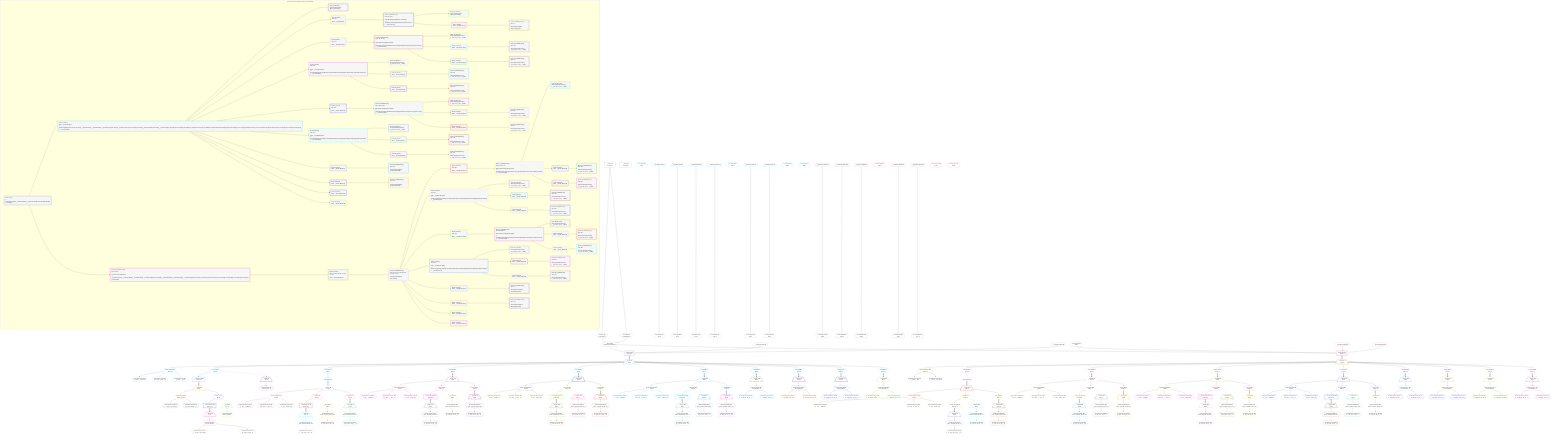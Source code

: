 %%{init: {'themeVariables': { 'fontSize': '12px'}}}%%
graph TD
    classDef path fill:#eee,stroke:#000,color:#000
    classDef plan fill:#fff,stroke-width:1px,color:#000
    classDef itemplan fill:#fff,stroke-width:2px,color:#000
    classDef unbatchedplan fill:#dff,stroke-width:1px,color:#000
    classDef sideeffectplan fill:#fcc,stroke-width:2px,color:#000
    classDef bucket fill:#f6f6f6,color:#000,stroke-width:2px,text-align:left


    %% define steps
    __Value3["__Value[3∈0]<br />ᐸcontextᐳ"]:::plan
    __Value5["__Value[5∈0]<br />ᐸrootValueᐳ"]:::plan
    Access27{{"Access[27∈0]<br />ᐸ3.pgSettingsᐳ"}}:::plan
    Access28{{"Access[28∈0]<br />ᐸ3.withPgClientᐳ"}}:::plan
    Object29{{"Object[29∈0]<br />ᐸ{pgSettings,withPgClient}ᐳ"}}:::plan
    __InputStaticLeaf216{{"__InputStaticLeaf[216∈0]"}}:::plan
    __InputStaticLeaf278{{"__InputStaticLeaf[278∈0]"}}:::plan
    PgSelect26[["PgSelect[26∈0]<br />ᐸpersonᐳ"]]:::plan
    __Item30[/"__Item[30∈1]<br />ᐸ26ᐳ"\]:::itemplan
    PgSelectSingle31{{"PgSelectSingle[31∈1]<br />ᐸpersonᐳ"}}:::plan
    PgClassExpression32{{"PgClassExpression[32∈1]<br />ᐸ__person__...full_name”ᐳ"}}:::plan
    PgClassExpression34{{"PgClassExpression[34∈1]<br />ᐸ”c”.”perso..._person__)ᐳ"}}:::plan
    Connection47{{"Connection[47∈1]<br />ᐸ43ᐳ"}}:::plan
    Access779{{"Access[779∈1]<br />ᐸ30.2ᐳ"}}:::plan
    __ListTransform49[["__ListTransform[49∈1]<br />ᐸeach:48ᐳ"]]:::plan
    __Item50[/"__Item[50∈2]<br />ᐸ779ᐳ"\]:::itemplan
    PgSelectSingle51{{"PgSelectSingle[51∈2]<br />ᐸperson_friendsᐳ"}}:::plan
    __Item52[/"__Item[52∈3]<br />ᐸ49ᐳ"\]:::itemplan
    PgSelectSingle53{{"PgSelectSingle[53∈3]<br />ᐸperson_friendsᐳ"}}:::plan
    PgClassExpression54{{"PgClassExpression[54∈4]<br />ᐸ__person_f...full_name”ᐳ"}}:::plan
    PgClassExpression56{{"PgClassExpression[56∈4]<br />ᐸ”c”.”perso...friends__)ᐳ"}}:::plan
    __InputStaticLeaf57{{"__InputStaticLeaf[57∈1]"}}:::plan
    Connection69{{"Connection[69∈1]<br />ᐸ65ᐳ"}}:::plan
    Access777{{"Access[777∈4]<br />ᐸ52.3ᐳ"}}:::plan
    __ListTransform71[["__ListTransform[71∈4]<br />ᐸeach:70ᐳ"]]:::plan
    __Item72[/"__Item[72∈5]<br />ᐸ777ᐳ"\]:::itemplan
    PgSelectSingle73{{"PgSelectSingle[73∈5]<br />ᐸperson_friendsᐳ"}}:::plan
    __Item74[/"__Item[74∈6]<br />ᐸ71ᐳ"\]:::itemplan
    PgSelectSingle75{{"PgSelectSingle[75∈6]<br />ᐸperson_friendsᐳ"}}:::plan
    PgClassExpression76{{"PgClassExpression[76∈7]<br />ᐸ__person_f...full_name”ᐳ"}}:::plan
    PgClassExpression78{{"PgClassExpression[78∈7]<br />ᐸ”c”.”perso...friends__)ᐳ"}}:::plan
    PgClassExpression79{{"PgClassExpression[79∈1]<br />ᐸ__person__.”id”ᐳ"}}:::plan
    __InputStaticLeaf81{{"__InputStaticLeaf[81∈1]"}}:::plan
    Connection105{{"Connection[105∈1]<br />ᐸ101ᐳ"}}:::plan
    Access785{{"Access[785∈1]<br />ᐸ30.4ᐳ"}}:::plan
    Reverse786{{"Reverse[786∈1]"}}:::plan
    __Item107[/"__Item[107∈8]<br />ᐸ786ᐳ"\]:::itemplan
    PgSelectSingle108{{"PgSelectSingle[108∈8]<br />ᐸpostᐳ"}}:::plan
    PgClassExpression109{{"PgClassExpression[109∈9]<br />ᐸ__post__.”headline”ᐳ"}}:::plan
    PgClassExpression113{{"PgClassExpression[113∈9]<br />ᐸ”a”.”post_...(__post__)ᐳ"}}:::plan
    PgClassExpression114{{"PgClassExpression[114∈9]<br />ᐸ__post__.”author_id”ᐳ"}}:::plan
    __InputStaticLeaf115{{"__InputStaticLeaf[115∈1]"}}:::plan
    Connection125{{"Connection[125∈1]<br />ᐸ121ᐳ"}}:::plan
    Access781{{"Access[781∈9]<br />ᐸ107.3ᐳ"}}:::plan
    __ListTransform127[["__ListTransform[127∈9]<br />ᐸeach:126ᐳ"]]:::plan
    __Item128[/"__Item[128∈10]<br />ᐸ781ᐳ"\]:::itemplan
    PgSelectSingle129{{"PgSelectSingle[129∈10]<br />ᐸpost_computed_interval_setᐳ"}}:::plan
    PgClassExpression130{{"PgClassExpression[130∈10]<br />ᐸ__post_com...al_set__.vᐳ"}}:::plan
    __Item131[/"__Item[131∈11]<br />ᐸ127ᐳ"\]:::itemplan
    PgSelectSingle132{{"PgSelectSingle[132∈11]<br />ᐸpost_computed_interval_setᐳ"}}:::plan
    PgClassExpression133{{"PgClassExpression[133∈11]<br />ᐸ__post_com...al_set__.vᐳ"}}:::plan
    Access783{{"Access[783∈9]<br />ᐸ107.4ᐳ"}}:::plan
    __Item142[/"__Item[142∈13]<br />ᐸ783ᐳ"\]:::itemplan
    PgSelectSingle143{{"PgSelectSingle[143∈13]<br />ᐸpost_computed_interval_setᐳ"}}:::plan
    PgClassExpression144{{"PgClassExpression[144∈13]<br />ᐸ__post_com...al_set__.vᐳ"}}:::plan
    Access792{{"Access[792∈1]<br />ᐸ30.5ᐳ"}}:::plan
    __Item167[/"__Item[167∈15]<br />ᐸ792ᐳ"\]:::itemplan
    PgSelectSingle168{{"PgSelectSingle[168∈15]<br />ᐸpostᐳ"}}:::plan
    PgClassExpression169{{"PgClassExpression[169∈15]<br />ᐸ__post__.”headline”ᐳ"}}:::plan
    PgClassExpression173{{"PgClassExpression[173∈15]<br />ᐸ”a”.”post_...(__post__)ᐳ"}}:::plan
    PgClassExpression174{{"PgClassExpression[174∈15]<br />ᐸ__post__.”author_id”ᐳ"}}:::plan
    __InputStaticLeaf175{{"__InputStaticLeaf[175∈1]"}}:::plan
    Connection185{{"Connection[185∈1]<br />ᐸ181ᐳ"}}:::plan
    Access788{{"Access[788∈15]<br />ᐸ167.3ᐳ"}}:::plan
    __ListTransform187[["__ListTransform[187∈15]<br />ᐸeach:186ᐳ"]]:::plan
    __Item188[/"__Item[188∈16]<br />ᐸ788ᐳ"\]:::itemplan
    PgSelectSingle189{{"PgSelectSingle[189∈16]<br />ᐸpost_computed_interval_setᐳ"}}:::plan
    PgClassExpression190{{"PgClassExpression[190∈16]<br />ᐸ__post_com...al_set__.vᐳ"}}:::plan
    __Item191[/"__Item[191∈17]<br />ᐸ187ᐳ"\]:::itemplan
    PgSelectSingle192{{"PgSelectSingle[192∈17]<br />ᐸpost_computed_interval_setᐳ"}}:::plan
    PgClassExpression193{{"PgClassExpression[193∈17]<br />ᐸ__post_com...al_set__.vᐳ"}}:::plan
    Access790{{"Access[790∈15]<br />ᐸ167.4ᐳ"}}:::plan
    __Item202[/"__Item[202∈19]<br />ᐸ790ᐳ"\]:::itemplan
    PgSelectSingle203{{"PgSelectSingle[203∈19]<br />ᐸpost_computed_interval_setᐳ"}}:::plan
    PgClassExpression204{{"PgClassExpression[204∈19]<br />ᐸ__post_com...al_set__.vᐳ"}}:::plan
    Connection231{{"Connection[231∈1]<br />ᐸ227ᐳ"}}:::plan
    Access798{{"Access[798∈1]<br />ᐸ30.6ᐳ"}}:::plan
    __Item233[/"__Item[233∈21]<br />ᐸ798ᐳ"\]:::itemplan
    PgSelectSingle234{{"PgSelectSingle[234∈21]<br />ᐸpostᐳ"}}:::plan
    PgClassExpression235{{"PgClassExpression[235∈22]<br />ᐸ__post__.”headline”ᐳ"}}:::plan
    PgClassExpression239{{"PgClassExpression[239∈22]<br />ᐸ”a”.”post_...(__post__)ᐳ"}}:::plan
    PgClassExpression240{{"PgClassExpression[240∈22]<br />ᐸ__post__.”author_id”ᐳ"}}:::plan
    __InputStaticLeaf241{{"__InputStaticLeaf[241∈1]"}}:::plan
    Connection251{{"Connection[251∈1]<br />ᐸ247ᐳ"}}:::plan
    Access794{{"Access[794∈22]<br />ᐸ233.3ᐳ"}}:::plan
    __ListTransform253[["__ListTransform[253∈22]<br />ᐸeach:252ᐳ"]]:::plan
    __Item254[/"__Item[254∈23]<br />ᐸ794ᐳ"\]:::itemplan
    PgSelectSingle255{{"PgSelectSingle[255∈23]<br />ᐸpost_computed_interval_setᐳ"}}:::plan
    PgClassExpression256{{"PgClassExpression[256∈23]<br />ᐸ__post_com...al_set__.vᐳ"}}:::plan
    __Item257[/"__Item[257∈24]<br />ᐸ253ᐳ"\]:::itemplan
    PgSelectSingle258{{"PgSelectSingle[258∈24]<br />ᐸpost_computed_interval_setᐳ"}}:::plan
    PgClassExpression259{{"PgClassExpression[259∈24]<br />ᐸ__post_com...al_set__.vᐳ"}}:::plan
    Access796{{"Access[796∈22]<br />ᐸ233.4ᐳ"}}:::plan
    __Item268[/"__Item[268∈26]<br />ᐸ796ᐳ"\]:::itemplan
    PgSelectSingle269{{"PgSelectSingle[269∈26]<br />ᐸpost_computed_interval_setᐳ"}}:::plan
    PgClassExpression270{{"PgClassExpression[270∈26]<br />ᐸ__post_com...al_set__.vᐳ"}}:::plan
    Access804{{"Access[804∈1]<br />ᐸ30.7ᐳ"}}:::plan
    __Item293[/"__Item[293∈28]<br />ᐸ804ᐳ"\]:::itemplan
    PgSelectSingle294{{"PgSelectSingle[294∈28]<br />ᐸpostᐳ"}}:::plan
    PgClassExpression295{{"PgClassExpression[295∈28]<br />ᐸ__post__.”headline”ᐳ"}}:::plan
    PgClassExpression299{{"PgClassExpression[299∈28]<br />ᐸ”a”.”post_...(__post__)ᐳ"}}:::plan
    PgClassExpression300{{"PgClassExpression[300∈28]<br />ᐸ__post__.”author_id”ᐳ"}}:::plan
    __InputStaticLeaf301{{"__InputStaticLeaf[301∈1]"}}:::plan
    Connection311{{"Connection[311∈1]<br />ᐸ307ᐳ"}}:::plan
    Access800{{"Access[800∈28]<br />ᐸ293.3ᐳ"}}:::plan
    __ListTransform313[["__ListTransform[313∈28]<br />ᐸeach:312ᐳ"]]:::plan
    __Item314[/"__Item[314∈29]<br />ᐸ800ᐳ"\]:::itemplan
    PgSelectSingle315{{"PgSelectSingle[315∈29]<br />ᐸpost_computed_interval_setᐳ"}}:::plan
    PgClassExpression316{{"PgClassExpression[316∈29]<br />ᐸ__post_com...al_set__.vᐳ"}}:::plan
    __Item317[/"__Item[317∈30]<br />ᐸ313ᐳ"\]:::itemplan
    PgSelectSingle318{{"PgSelectSingle[318∈30]<br />ᐸpost_computed_interval_setᐳ"}}:::plan
    PgClassExpression319{{"PgClassExpression[319∈30]<br />ᐸ__post_com...al_set__.vᐳ"}}:::plan
    Access802{{"Access[802∈28]<br />ᐸ293.4ᐳ"}}:::plan
    __Item328[/"__Item[328∈32]<br />ᐸ802ᐳ"\]:::itemplan
    PgSelectSingle329{{"PgSelectSingle[329∈32]<br />ᐸpost_computed_interval_setᐳ"}}:::plan
    PgClassExpression330{{"PgClassExpression[330∈32]<br />ᐸ__post_com...al_set__.vᐳ"}}:::plan
    Connection349{{"Connection[349∈1]<br />ᐸ345ᐳ"}}:::plan
    Access806{{"Access[806∈1]<br />ᐸ30.8ᐳ"}}:::plan
    __Item351[/"__Item[351∈34]<br />ᐸ806ᐳ"\]:::itemplan
    PgSelectSingle352{{"PgSelectSingle[352∈34]<br />ᐸcompoundKeyᐳ"}}:::plan
    PgClassExpression353{{"PgClassExpression[353∈35]<br />ᐸ__compound...rson_id_1”ᐳ"}}:::plan
    PgClassExpression354{{"PgClassExpression[354∈35]<br />ᐸ__compound...rson_id_2”ᐳ"}}:::plan
    Connection372{{"Connection[372∈1]<br />ᐸ368ᐳ"}}:::plan
    Access808{{"Access[808∈1]<br />ᐸ30.9ᐳ"}}:::plan
    __Item374[/"__Item[374∈36]<br />ᐸ808ᐳ"\]:::itemplan
    PgSelectSingle375{{"PgSelectSingle[375∈36]<br />ᐸcompoundKeyᐳ"}}:::plan
    PgClassExpression376{{"PgClassExpression[376∈37]<br />ᐸ__compound...rson_id_1”ᐳ"}}:::plan
    PgClassExpression377{{"PgClassExpression[377∈37]<br />ᐸ__compound...rson_id_2”ᐳ"}}:::plan
    Access811{{"Access[811∈1]<br />ᐸ30.10ᐳ"}}:::plan
    __Item391[/"__Item[391∈38]<br />ᐸ811ᐳ"\]:::itemplan
    PgSelectSingle392{{"PgSelectSingle[392∈38]<br />ᐸcompoundKeyᐳ"}}:::plan
    PgClassExpression393{{"PgClassExpression[393∈38]<br />ᐸ__compound...rson_id_1”ᐳ"}}:::plan
    PgClassExpression394{{"PgClassExpression[394∈38]<br />ᐸ__compound...rson_id_2”ᐳ"}}:::plan
    Access812{{"Access[812∈1]<br />ᐸ30.11ᐳ"}}:::plan
    __Item408[/"__Item[408∈39]<br />ᐸ812ᐳ"\]:::itemplan
    PgSelectSingle409{{"PgSelectSingle[409∈39]<br />ᐸcompoundKeyᐳ"}}:::plan
    PgClassExpression410{{"PgClassExpression[410∈39]<br />ᐸ__compound...rson_id_1”ᐳ"}}:::plan
    PgClassExpression411{{"PgClassExpression[411∈39]<br />ᐸ__compound...rson_id_2”ᐳ"}}:::plan
    Connection439{{"Connection[439∈0]<br />ᐸ435ᐳ"}}:::plan
    __InputStaticLeaf643{{"__InputStaticLeaf[643∈40]"}}:::plan
    __InputStaticLeaf581{{"__InputStaticLeaf[581∈40]"}}:::plan
    PgSelect440[["PgSelect[440∈40]<br />ᐸpersonᐳ"]]:::plan
    __Item441[/"__Item[441∈41]<br />ᐸ440ᐳ"\]:::itemplan
    PgSelectSingle442{{"PgSelectSingle[442∈41]<br />ᐸpersonᐳ"}}:::plan
    PgClassExpression443{{"PgClassExpression[443∈42]<br />ᐸ__person__.”id”ᐳ"}}:::plan
    PgClassExpression444{{"PgClassExpression[444∈42]<br />ᐸ__person__...full_name”ᐳ"}}:::plan
    __InputStaticLeaf446{{"__InputStaticLeaf[446∈40]"}}:::plan
    Connection470{{"Connection[470∈40]<br />ᐸ466ᐳ"}}:::plan
    Access809{{"Access[809∈42]<br />ᐸ441.7ᐳ"}}:::plan
    Reverse810{{"Reverse[810∈42]"}}:::plan
    __Item472[/"__Item[472∈43]<br />ᐸ810ᐳ"\]:::itemplan
    PgSelectSingle473{{"PgSelectSingle[473∈43]<br />ᐸpostᐳ"}}:::plan
    PgClassExpression474{{"PgClassExpression[474∈44]<br />ᐸ__post__.”headline”ᐳ"}}:::plan
    PgClassExpression478{{"PgClassExpression[478∈44]<br />ᐸ”a”.”post_...(__post__)ᐳ"}}:::plan
    PgClassExpression479{{"PgClassExpression[479∈44]<br />ᐸ__post__.”author_id”ᐳ"}}:::plan
    __InputStaticLeaf480{{"__InputStaticLeaf[480∈40]"}}:::plan
    Connection490{{"Connection[490∈40]<br />ᐸ486ᐳ"}}:::plan
    Access807{{"Access[807∈44]<br />ᐸ472.1ᐳ"}}:::plan
    __ListTransform492[["__ListTransform[492∈44]<br />ᐸeach:491ᐳ"]]:::plan
    __Item493[/"__Item[493∈45]<br />ᐸ807ᐳ"\]:::itemplan
    PgSelectSingle494{{"PgSelectSingle[494∈45]<br />ᐸpost_computed_interval_setᐳ"}}:::plan
    PgClassExpression495{{"PgClassExpression[495∈45]<br />ᐸ__post_com...al_set__.vᐳ"}}:::plan
    __Item496[/"__Item[496∈46]<br />ᐸ492ᐳ"\]:::itemplan
    PgSelectSingle497{{"PgSelectSingle[497∈46]<br />ᐸpost_computed_interval_setᐳ"}}:::plan
    PgClassExpression498{{"PgClassExpression[498∈46]<br />ᐸ__post_com...al_set__.vᐳ"}}:::plan
    Access805{{"Access[805∈44]<br />ᐸ472.0ᐳ"}}:::plan
    __Item507[/"__Item[507∈48]<br />ᐸ805ᐳ"\]:::itemplan
    PgSelectSingle508{{"PgSelectSingle[508∈48]<br />ᐸpost_computed_interval_setᐳ"}}:::plan
    PgClassExpression509{{"PgClassExpression[509∈48]<br />ᐸ__post_com...al_set__.vᐳ"}}:::plan
    Access803{{"Access[803∈42]<br />ᐸ441.6ᐳ"}}:::plan
    __Item532[/"__Item[532∈50]<br />ᐸ803ᐳ"\]:::itemplan
    PgSelectSingle533{{"PgSelectSingle[533∈50]<br />ᐸpostᐳ"}}:::plan
    PgClassExpression534{{"PgClassExpression[534∈50]<br />ᐸ__post__.”headline”ᐳ"}}:::plan
    PgClassExpression538{{"PgClassExpression[538∈50]<br />ᐸ”a”.”post_...(__post__)ᐳ"}}:::plan
    PgClassExpression539{{"PgClassExpression[539∈50]<br />ᐸ__post__.”author_id”ᐳ"}}:::plan
    __InputStaticLeaf540{{"__InputStaticLeaf[540∈40]"}}:::plan
    Connection550{{"Connection[550∈40]<br />ᐸ546ᐳ"}}:::plan
    Access801{{"Access[801∈50]<br />ᐸ532.1ᐳ"}}:::plan
    __ListTransform552[["__ListTransform[552∈50]<br />ᐸeach:551ᐳ"]]:::plan
    __Item553[/"__Item[553∈51]<br />ᐸ801ᐳ"\]:::itemplan
    PgSelectSingle554{{"PgSelectSingle[554∈51]<br />ᐸpost_computed_interval_setᐳ"}}:::plan
    PgClassExpression555{{"PgClassExpression[555∈51]<br />ᐸ__post_com...al_set__.vᐳ"}}:::plan
    __Item556[/"__Item[556∈52]<br />ᐸ552ᐳ"\]:::itemplan
    PgSelectSingle557{{"PgSelectSingle[557∈52]<br />ᐸpost_computed_interval_setᐳ"}}:::plan
    PgClassExpression558{{"PgClassExpression[558∈52]<br />ᐸ__post_com...al_set__.vᐳ"}}:::plan
    Access799{{"Access[799∈50]<br />ᐸ532.0ᐳ"}}:::plan
    __Item567[/"__Item[567∈54]<br />ᐸ799ᐳ"\]:::itemplan
    PgSelectSingle568{{"PgSelectSingle[568∈54]<br />ᐸpost_computed_interval_setᐳ"}}:::plan
    PgClassExpression569{{"PgClassExpression[569∈54]<br />ᐸ__post_com...al_set__.vᐳ"}}:::plan
    Connection596{{"Connection[596∈40]<br />ᐸ592ᐳ"}}:::plan
    Access797{{"Access[797∈42]<br />ᐸ441.5ᐳ"}}:::plan
    __Item598[/"__Item[598∈56]<br />ᐸ797ᐳ"\]:::itemplan
    PgSelectSingle599{{"PgSelectSingle[599∈56]<br />ᐸpostᐳ"}}:::plan
    PgClassExpression600{{"PgClassExpression[600∈57]<br />ᐸ__post__.”headline”ᐳ"}}:::plan
    PgClassExpression604{{"PgClassExpression[604∈57]<br />ᐸ”a”.”post_...(__post__)ᐳ"}}:::plan
    PgClassExpression605{{"PgClassExpression[605∈57]<br />ᐸ__post__.”author_id”ᐳ"}}:::plan
    __InputStaticLeaf606{{"__InputStaticLeaf[606∈40]"}}:::plan
    Connection616{{"Connection[616∈40]<br />ᐸ612ᐳ"}}:::plan
    Access795{{"Access[795∈57]<br />ᐸ598.1ᐳ"}}:::plan
    __ListTransform618[["__ListTransform[618∈57]<br />ᐸeach:617ᐳ"]]:::plan
    __Item619[/"__Item[619∈58]<br />ᐸ795ᐳ"\]:::itemplan
    PgSelectSingle620{{"PgSelectSingle[620∈58]<br />ᐸpost_computed_interval_setᐳ"}}:::plan
    PgClassExpression621{{"PgClassExpression[621∈58]<br />ᐸ__post_com...al_set__.vᐳ"}}:::plan
    __Item622[/"__Item[622∈59]<br />ᐸ618ᐳ"\]:::itemplan
    PgSelectSingle623{{"PgSelectSingle[623∈59]<br />ᐸpost_computed_interval_setᐳ"}}:::plan
    PgClassExpression624{{"PgClassExpression[624∈59]<br />ᐸ__post_com...al_set__.vᐳ"}}:::plan
    Access793{{"Access[793∈57]<br />ᐸ598.0ᐳ"}}:::plan
    __Item633[/"__Item[633∈61]<br />ᐸ793ᐳ"\]:::itemplan
    PgSelectSingle634{{"PgSelectSingle[634∈61]<br />ᐸpost_computed_interval_setᐳ"}}:::plan
    PgClassExpression635{{"PgClassExpression[635∈61]<br />ᐸ__post_com...al_set__.vᐳ"}}:::plan
    Access791{{"Access[791∈42]<br />ᐸ441.4ᐳ"}}:::plan
    __Item658[/"__Item[658∈63]<br />ᐸ791ᐳ"\]:::itemplan
    PgSelectSingle659{{"PgSelectSingle[659∈63]<br />ᐸpostᐳ"}}:::plan
    PgClassExpression660{{"PgClassExpression[660∈63]<br />ᐸ__post__.”headline”ᐳ"}}:::plan
    PgClassExpression664{{"PgClassExpression[664∈63]<br />ᐸ”a”.”post_...(__post__)ᐳ"}}:::plan
    PgClassExpression665{{"PgClassExpression[665∈63]<br />ᐸ__post__.”author_id”ᐳ"}}:::plan
    __InputStaticLeaf666{{"__InputStaticLeaf[666∈40]"}}:::plan
    Connection676{{"Connection[676∈40]<br />ᐸ672ᐳ"}}:::plan
    Access789{{"Access[789∈63]<br />ᐸ658.1ᐳ"}}:::plan
    __ListTransform678[["__ListTransform[678∈63]<br />ᐸeach:677ᐳ"]]:::plan
    __Item679[/"__Item[679∈64]<br />ᐸ789ᐳ"\]:::itemplan
    PgSelectSingle680{{"PgSelectSingle[680∈64]<br />ᐸpost_computed_interval_setᐳ"}}:::plan
    PgClassExpression681{{"PgClassExpression[681∈64]<br />ᐸ__post_com...al_set__.vᐳ"}}:::plan
    __Item682[/"__Item[682∈65]<br />ᐸ678ᐳ"\]:::itemplan
    PgSelectSingle683{{"PgSelectSingle[683∈65]<br />ᐸpost_computed_interval_setᐳ"}}:::plan
    PgClassExpression684{{"PgClassExpression[684∈65]<br />ᐸ__post_com...al_set__.vᐳ"}}:::plan
    Access787{{"Access[787∈63]<br />ᐸ658.0ᐳ"}}:::plan
    __Item693[/"__Item[693∈67]<br />ᐸ787ᐳ"\]:::itemplan
    PgSelectSingle694{{"PgSelectSingle[694∈67]<br />ᐸpost_computed_interval_setᐳ"}}:::plan
    PgClassExpression695{{"PgClassExpression[695∈67]<br />ᐸ__post_com...al_set__.vᐳ"}}:::plan
    Connection714{{"Connection[714∈40]<br />ᐸ710ᐳ"}}:::plan
    Access784{{"Access[784∈42]<br />ᐸ441.3ᐳ"}}:::plan
    __Item716[/"__Item[716∈69]<br />ᐸ784ᐳ"\]:::itemplan
    PgSelectSingle717{{"PgSelectSingle[717∈69]<br />ᐸcompoundKeyᐳ"}}:::plan
    PgClassExpression718{{"PgClassExpression[718∈70]<br />ᐸ__compound...rson_id_1”ᐳ"}}:::plan
    PgClassExpression719{{"PgClassExpression[719∈70]<br />ᐸ__compound...rson_id_2”ᐳ"}}:::plan
    Connection737{{"Connection[737∈40]<br />ᐸ733ᐳ"}}:::plan
    Access782{{"Access[782∈42]<br />ᐸ441.2ᐳ"}}:::plan
    __Item739[/"__Item[739∈71]<br />ᐸ782ᐳ"\]:::itemplan
    PgSelectSingle740{{"PgSelectSingle[740∈71]<br />ᐸcompoundKeyᐳ"}}:::plan
    PgClassExpression741{{"PgClassExpression[741∈72]<br />ᐸ__compound...rson_id_1”ᐳ"}}:::plan
    PgClassExpression742{{"PgClassExpression[742∈72]<br />ᐸ__compound...rson_id_2”ᐳ"}}:::plan
    Access780{{"Access[780∈42]<br />ᐸ441.1ᐳ"}}:::plan
    __Item756[/"__Item[756∈73]<br />ᐸ780ᐳ"\]:::itemplan
    PgSelectSingle757{{"PgSelectSingle[757∈73]<br />ᐸcompoundKeyᐳ"}}:::plan
    PgClassExpression758{{"PgClassExpression[758∈73]<br />ᐸ__compound...rson_id_1”ᐳ"}}:::plan
    PgClassExpression759{{"PgClassExpression[759∈73]<br />ᐸ__compound...rson_id_2”ᐳ"}}:::plan
    Access778{{"Access[778∈42]<br />ᐸ441.0ᐳ"}}:::plan
    __Item773[/"__Item[773∈74]<br />ᐸ778ᐳ"\]:::itemplan
    PgSelectSingle774{{"PgSelectSingle[774∈74]<br />ᐸcompoundKeyᐳ"}}:::plan
    PgClassExpression775{{"PgClassExpression[775∈74]<br />ᐸ__compound...rson_id_1”ᐳ"}}:::plan
    PgClassExpression776{{"PgClassExpression[776∈74]<br />ᐸ__compound...rson_id_2”ᐳ"}}:::plan

    %% plan dependencies
    __Value3 --> Access27
    __Value3 --> Access28
    Access27 & Access28 --> Object29
    Object29 & __InputStaticLeaf216 & __InputStaticLeaf278 --> PgSelect26
    PgSelect26 ==> __Item30
    __Item30 --> PgSelectSingle31
    PgSelectSingle31 --> PgClassExpression32
    PgSelectSingle31 --> PgClassExpression34
    __Item30 --> Access779
    Access779 --> __ListTransform49
    Access779 -.-> __Item50
    __Item50 --> PgSelectSingle51
    __ListTransform49 ==> __Item52
    __Item52 --> PgSelectSingle53
    PgSelectSingle53 --> PgClassExpression54
    PgSelectSingle53 --> PgClassExpression56
    __InputStaticLeaf57 --> Connection69
    __Item52 --> Access777
    Access777 --> __ListTransform71
    Access777 -.-> __Item72
    __Item72 --> PgSelectSingle73
    __ListTransform71 ==> __Item74
    __Item74 --> PgSelectSingle75
    PgSelectSingle75 --> PgClassExpression76
    PgSelectSingle75 --> PgClassExpression78
    PgSelectSingle31 --> PgClassExpression79
    __InputStaticLeaf81 --> Connection105
    __Item30 --> Access785
    Access785 --> Reverse786
    Reverse786 ==> __Item107
    __Item107 --> PgSelectSingle108
    PgSelectSingle108 --> PgClassExpression109
    PgSelectSingle108 --> PgClassExpression113
    PgSelectSingle108 --> PgClassExpression114
    __InputStaticLeaf115 --> Connection125
    __Item107 --> Access781
    Access781 --> __ListTransform127
    Access781 -.-> __Item128
    __Item128 --> PgSelectSingle129
    PgSelectSingle129 --> PgClassExpression130
    __ListTransform127 ==> __Item131
    __Item131 --> PgSelectSingle132
    PgSelectSingle132 --> PgClassExpression133
    __Item107 --> Access783
    Access783 ==> __Item142
    __Item142 --> PgSelectSingle143
    PgSelectSingle143 --> PgClassExpression144
    __Item30 --> Access792
    Access792 ==> __Item167
    __Item167 --> PgSelectSingle168
    PgSelectSingle168 --> PgClassExpression169
    PgSelectSingle168 --> PgClassExpression173
    PgSelectSingle168 --> PgClassExpression174
    __InputStaticLeaf175 --> Connection185
    __Item167 --> Access788
    Access788 --> __ListTransform187
    Access788 -.-> __Item188
    __Item188 --> PgSelectSingle189
    PgSelectSingle189 --> PgClassExpression190
    __ListTransform187 ==> __Item191
    __Item191 --> PgSelectSingle192
    PgSelectSingle192 --> PgClassExpression193
    __Item167 --> Access790
    Access790 ==> __Item202
    __Item202 --> PgSelectSingle203
    PgSelectSingle203 --> PgClassExpression204
    __Item30 --> Access798
    Access798 ==> __Item233
    __Item233 --> PgSelectSingle234
    PgSelectSingle234 --> PgClassExpression235
    PgSelectSingle234 --> PgClassExpression239
    PgSelectSingle234 --> PgClassExpression240
    __InputStaticLeaf241 --> Connection251
    __Item233 --> Access794
    Access794 --> __ListTransform253
    Access794 -.-> __Item254
    __Item254 --> PgSelectSingle255
    PgSelectSingle255 --> PgClassExpression256
    __ListTransform253 ==> __Item257
    __Item257 --> PgSelectSingle258
    PgSelectSingle258 --> PgClassExpression259
    __Item233 --> Access796
    Access796 ==> __Item268
    __Item268 --> PgSelectSingle269
    PgSelectSingle269 --> PgClassExpression270
    __Item30 --> Access804
    Access804 ==> __Item293
    __Item293 --> PgSelectSingle294
    PgSelectSingle294 --> PgClassExpression295
    PgSelectSingle294 --> PgClassExpression299
    PgSelectSingle294 --> PgClassExpression300
    __InputStaticLeaf301 --> Connection311
    __Item293 --> Access800
    Access800 --> __ListTransform313
    Access800 -.-> __Item314
    __Item314 --> PgSelectSingle315
    PgSelectSingle315 --> PgClassExpression316
    __ListTransform313 ==> __Item317
    __Item317 --> PgSelectSingle318
    PgSelectSingle318 --> PgClassExpression319
    __Item293 --> Access802
    Access802 ==> __Item328
    __Item328 --> PgSelectSingle329
    PgSelectSingle329 --> PgClassExpression330
    __Item30 --> Access806
    Access806 ==> __Item351
    __Item351 --> PgSelectSingle352
    PgSelectSingle352 --> PgClassExpression353
    PgSelectSingle352 --> PgClassExpression354
    __Item30 --> Access808
    Access808 ==> __Item374
    __Item374 --> PgSelectSingle375
    PgSelectSingle375 --> PgClassExpression376
    PgSelectSingle375 --> PgClassExpression377
    __Item30 --> Access811
    Access811 ==> __Item391
    __Item391 --> PgSelectSingle392
    PgSelectSingle392 --> PgClassExpression393
    PgSelectSingle392 --> PgClassExpression394
    __Item30 --> Access812
    Access812 ==> __Item408
    __Item408 --> PgSelectSingle409
    PgSelectSingle409 --> PgClassExpression410
    PgSelectSingle409 --> PgClassExpression411
    Object29 & Connection439 & __InputStaticLeaf643 & __InputStaticLeaf581 --> PgSelect440
    PgSelect440 ==> __Item441
    __Item441 --> PgSelectSingle442
    PgSelectSingle442 --> PgClassExpression443
    PgSelectSingle442 --> PgClassExpression444
    __InputStaticLeaf446 --> Connection470
    __Item441 --> Access809
    Access809 --> Reverse810
    Reverse810 ==> __Item472
    __Item472 --> PgSelectSingle473
    PgSelectSingle473 --> PgClassExpression474
    PgSelectSingle473 --> PgClassExpression478
    PgSelectSingle473 --> PgClassExpression479
    __InputStaticLeaf480 --> Connection490
    __Item472 --> Access807
    Access807 --> __ListTransform492
    Access807 -.-> __Item493
    __Item493 --> PgSelectSingle494
    PgSelectSingle494 --> PgClassExpression495
    __ListTransform492 ==> __Item496
    __Item496 --> PgSelectSingle497
    PgSelectSingle497 --> PgClassExpression498
    __Item472 --> Access805
    Access805 ==> __Item507
    __Item507 --> PgSelectSingle508
    PgSelectSingle508 --> PgClassExpression509
    __Item441 --> Access803
    Access803 ==> __Item532
    __Item532 --> PgSelectSingle533
    PgSelectSingle533 --> PgClassExpression534
    PgSelectSingle533 --> PgClassExpression538
    PgSelectSingle533 --> PgClassExpression539
    __InputStaticLeaf540 --> Connection550
    __Item532 --> Access801
    Access801 --> __ListTransform552
    Access801 -.-> __Item553
    __Item553 --> PgSelectSingle554
    PgSelectSingle554 --> PgClassExpression555
    __ListTransform552 ==> __Item556
    __Item556 --> PgSelectSingle557
    PgSelectSingle557 --> PgClassExpression558
    __Item532 --> Access799
    Access799 ==> __Item567
    __Item567 --> PgSelectSingle568
    PgSelectSingle568 --> PgClassExpression569
    __Item441 --> Access797
    Access797 ==> __Item598
    __Item598 --> PgSelectSingle599
    PgSelectSingle599 --> PgClassExpression600
    PgSelectSingle599 --> PgClassExpression604
    PgSelectSingle599 --> PgClassExpression605
    __InputStaticLeaf606 --> Connection616
    __Item598 --> Access795
    Access795 --> __ListTransform618
    Access795 -.-> __Item619
    __Item619 --> PgSelectSingle620
    PgSelectSingle620 --> PgClassExpression621
    __ListTransform618 ==> __Item622
    __Item622 --> PgSelectSingle623
    PgSelectSingle623 --> PgClassExpression624
    __Item598 --> Access793
    Access793 ==> __Item633
    __Item633 --> PgSelectSingle634
    PgSelectSingle634 --> PgClassExpression635
    __Item441 --> Access791
    Access791 ==> __Item658
    __Item658 --> PgSelectSingle659
    PgSelectSingle659 --> PgClassExpression660
    PgSelectSingle659 --> PgClassExpression664
    PgSelectSingle659 --> PgClassExpression665
    __InputStaticLeaf666 --> Connection676
    __Item658 --> Access789
    Access789 --> __ListTransform678
    Access789 -.-> __Item679
    __Item679 --> PgSelectSingle680
    PgSelectSingle680 --> PgClassExpression681
    __ListTransform678 ==> __Item682
    __Item682 --> PgSelectSingle683
    PgSelectSingle683 --> PgClassExpression684
    __Item658 --> Access787
    Access787 ==> __Item693
    __Item693 --> PgSelectSingle694
    PgSelectSingle694 --> PgClassExpression695
    __Item441 --> Access784
    Access784 ==> __Item716
    __Item716 --> PgSelectSingle717
    PgSelectSingle717 --> PgClassExpression718
    PgSelectSingle717 --> PgClassExpression719
    __Item441 --> Access782
    Access782 ==> __Item739
    __Item739 --> PgSelectSingle740
    PgSelectSingle740 --> PgClassExpression741
    PgSelectSingle740 --> PgClassExpression742
    __Item441 --> Access780
    Access780 ==> __Item756
    __Item756 --> PgSelectSingle757
    PgSelectSingle757 --> PgClassExpression758
    PgSelectSingle757 --> PgClassExpression759
    __Item441 --> Access778
    Access778 ==> __Item773
    __Item773 --> PgSelectSingle774
    PgSelectSingle774 --> PgClassExpression775
    PgSelectSingle774 --> PgClassExpression776

    subgraph "Buckets for queries/v4/simple-procedure-computed-fields"
    Bucket0("Bucket 0 (root)<br />1:  / Access[27],Access[28],__InputStaticLeaf[216],__InputStaticLeaf[278],Connection[439],Object[29]<br />2: PgSelect[26]"):::bucket
    classDef bucket0 stroke:#696969
    class Bucket0,__Value3,__Value5,PgSelect26,Access27,Access28,Object29,__InputStaticLeaf216,__InputStaticLeaf278,Connection439 bucket0
    Bucket1("Bucket 1 (listItem)<br />ROOT __Item{1}ᐸ26ᐳ[30]<br />1:  / PgSelectSingle[31],Connection[47],Access[779],__InputStaticLeaf[57],__InputStaticLeaf[81],__InputStaticLeaf[115],Access[792],__InputStaticLeaf[175],Connection[231],Access[798],__InputStaticLeaf[241],Access[804],__InputStaticLeaf[301],Access[811],Connection[349],Access[806],Access[812],Connection[372],Access[808],Access[785],PgClassExpression[32],PgClassExpression[34],Connection[69],PgClassExpression[79],Connection[105],Reverse[786],Connection[125],Connection[185],Connection[251],Connection[311]<br />2: __ListTransform[49]"):::bucket
    classDef bucket1 stroke:#00bfff
    class Bucket1,__Item30,PgSelectSingle31,PgClassExpression32,PgClassExpression34,Connection47,__ListTransform49,__InputStaticLeaf57,Connection69,PgClassExpression79,__InputStaticLeaf81,Connection105,__InputStaticLeaf115,Connection125,__InputStaticLeaf175,Connection185,Connection231,__InputStaticLeaf241,Connection251,__InputStaticLeaf301,Connection311,Connection349,Connection372,Access779,Access785,Reverse786,Access792,Access798,Access804,Access806,Access808,Access811,Access812 bucket1
    Bucket2("Bucket 2 (subroutine)<br />ROOT PgSelectSingle{2}ᐸperson_friendsᐳ[51]"):::bucket
    classDef bucket2 stroke:#7f007f
    class Bucket2,__Item50,PgSelectSingle51 bucket2
    Bucket3("Bucket 3 (listItem)<br />Deps: 69<br /><br />ROOT __Item{3}ᐸ49ᐳ[52]"):::bucket
    classDef bucket3 stroke:#ffa500
    class Bucket3,__Item52,PgSelectSingle53 bucket3
    Bucket4("Bucket 4 (nullableBoundary)<br />Deps: 53, 52, 69<br /><br />ROOT PgSelectSingle{3}ᐸperson_friendsᐳ[53]<br />1:  / PgClassExpression[54],PgClassExpression[56],Access[777]<br />2: __ListTransform[71]"):::bucket
    classDef bucket4 stroke:#0000ff
    class Bucket4,PgClassExpression54,PgClassExpression56,__ListTransform71,Access777 bucket4
    Bucket5("Bucket 5 (subroutine)<br />ROOT PgSelectSingle{5}ᐸperson_friendsᐳ[73]"):::bucket
    classDef bucket5 stroke:#7fff00
    class Bucket5,__Item72,PgSelectSingle73 bucket5
    Bucket6("Bucket 6 (listItem)<br />ROOT __Item{6}ᐸ71ᐳ[74]"):::bucket
    classDef bucket6 stroke:#ff1493
    class Bucket6,__Item74,PgSelectSingle75 bucket6
    Bucket7("Bucket 7 (nullableBoundary)<br />Deps: 75<br /><br />ROOT PgSelectSingle{6}ᐸperson_friendsᐳ[75]"):::bucket
    classDef bucket7 stroke:#808000
    class Bucket7,PgClassExpression76,PgClassExpression78 bucket7
    Bucket8("Bucket 8 (listItem)<br />Deps: 125<br /><br />ROOT __Item{8}ᐸ786ᐳ[107]"):::bucket
    classDef bucket8 stroke:#dda0dd
    class Bucket8,__Item107,PgSelectSingle108 bucket8
    Bucket9("Bucket 9 (nullableBoundary)<br />Deps: 108, 107, 125<br /><br />ROOT PgSelectSingle{8}ᐸpostᐳ[108]<br />1:  / PgClassExpression[109],PgClassExpression[113],PgClassExpression[114],Access[781],Access[783]<br />2: __ListTransform[127]"):::bucket
    classDef bucket9 stroke:#ff0000
    class Bucket9,PgClassExpression109,PgClassExpression113,PgClassExpression114,__ListTransform127,Access781,Access783 bucket9
    Bucket10("Bucket 10 (subroutine)<br />ROOT PgClassExpression{10}ᐸ__post_com...al_set__.vᐳ[130]"):::bucket
    classDef bucket10 stroke:#ffff00
    class Bucket10,__Item128,PgSelectSingle129,PgClassExpression130 bucket10
    Bucket11("Bucket 11 (listItem)<br />ROOT __Item{11}ᐸ127ᐳ[131]"):::bucket
    classDef bucket11 stroke:#00ffff
    class Bucket11,__Item131,PgSelectSingle132,PgClassExpression133 bucket11
    Bucket12("Bucket 12 (nullableBoundary)<br />Deps: 133<br /><br />ROOT PgClassExpression{11}ᐸ__post_com...al_set__.vᐳ[133]"):::bucket
    classDef bucket12 stroke:#4169e1
    class Bucket12 bucket12
    Bucket13("Bucket 13 (listItem)<br />ROOT __Item{13}ᐸ783ᐳ[142]"):::bucket
    classDef bucket13 stroke:#3cb371
    class Bucket13,__Item142,PgSelectSingle143,PgClassExpression144 bucket13
    Bucket14("Bucket 14 (nullableBoundary)<br />Deps: 144<br /><br />ROOT PgClassExpression{13}ᐸ__post_com...al_set__.vᐳ[144]"):::bucket
    classDef bucket14 stroke:#a52a2a
    class Bucket14 bucket14
    Bucket15("Bucket 15 (listItem)<br />Deps: 185<br /><br />ROOT __Item{15}ᐸ792ᐳ[167]<br />1:  / PgSelectSingle[168],Access[788],Access[790],PgClassExpression[169],PgClassExpression[173],PgClassExpression[174]<br />2: __ListTransform[187]"):::bucket
    classDef bucket15 stroke:#ff00ff
    class Bucket15,__Item167,PgSelectSingle168,PgClassExpression169,PgClassExpression173,PgClassExpression174,__ListTransform187,Access788,Access790 bucket15
    Bucket16("Bucket 16 (subroutine)<br />ROOT PgClassExpression{16}ᐸ__post_com...al_set__.vᐳ[190]"):::bucket
    classDef bucket16 stroke:#f5deb3
    class Bucket16,__Item188,PgSelectSingle189,PgClassExpression190 bucket16
    Bucket17("Bucket 17 (listItem)<br />ROOT __Item{17}ᐸ187ᐳ[191]"):::bucket
    classDef bucket17 stroke:#696969
    class Bucket17,__Item191,PgSelectSingle192,PgClassExpression193 bucket17
    Bucket18("Bucket 18 (nullableBoundary)<br />Deps: 193<br /><br />ROOT PgClassExpression{17}ᐸ__post_com...al_set__.vᐳ[193]"):::bucket
    classDef bucket18 stroke:#00bfff
    class Bucket18 bucket18
    Bucket19("Bucket 19 (listItem)<br />ROOT __Item{19}ᐸ790ᐳ[202]"):::bucket
    classDef bucket19 stroke:#7f007f
    class Bucket19,__Item202,PgSelectSingle203,PgClassExpression204 bucket19
    Bucket20("Bucket 20 (nullableBoundary)<br />Deps: 204<br /><br />ROOT PgClassExpression{19}ᐸ__post_com...al_set__.vᐳ[204]"):::bucket
    classDef bucket20 stroke:#ffa500
    class Bucket20 bucket20
    Bucket21("Bucket 21 (listItem)<br />Deps: 251<br /><br />ROOT __Item{21}ᐸ798ᐳ[233]"):::bucket
    classDef bucket21 stroke:#0000ff
    class Bucket21,__Item233,PgSelectSingle234 bucket21
    Bucket22("Bucket 22 (nullableBoundary)<br />Deps: 234, 233, 251<br /><br />ROOT PgSelectSingle{21}ᐸpostᐳ[234]<br />1:  / PgClassExpression[235],PgClassExpression[239],PgClassExpression[240],Access[794],Access[796]<br />2: __ListTransform[253]"):::bucket
    classDef bucket22 stroke:#7fff00
    class Bucket22,PgClassExpression235,PgClassExpression239,PgClassExpression240,__ListTransform253,Access794,Access796 bucket22
    Bucket23("Bucket 23 (subroutine)<br />ROOT PgClassExpression{23}ᐸ__post_com...al_set__.vᐳ[256]"):::bucket
    classDef bucket23 stroke:#ff1493
    class Bucket23,__Item254,PgSelectSingle255,PgClassExpression256 bucket23
    Bucket24("Bucket 24 (listItem)<br />ROOT __Item{24}ᐸ253ᐳ[257]"):::bucket
    classDef bucket24 stroke:#808000
    class Bucket24,__Item257,PgSelectSingle258,PgClassExpression259 bucket24
    Bucket25("Bucket 25 (nullableBoundary)<br />Deps: 259<br /><br />ROOT PgClassExpression{24}ᐸ__post_com...al_set__.vᐳ[259]"):::bucket
    classDef bucket25 stroke:#dda0dd
    class Bucket25 bucket25
    Bucket26("Bucket 26 (listItem)<br />ROOT __Item{26}ᐸ796ᐳ[268]"):::bucket
    classDef bucket26 stroke:#ff0000
    class Bucket26,__Item268,PgSelectSingle269,PgClassExpression270 bucket26
    Bucket27("Bucket 27 (nullableBoundary)<br />Deps: 270<br /><br />ROOT PgClassExpression{26}ᐸ__post_com...al_set__.vᐳ[270]"):::bucket
    classDef bucket27 stroke:#ffff00
    class Bucket27 bucket27
    Bucket28("Bucket 28 (listItem)<br />Deps: 311<br /><br />ROOT __Item{28}ᐸ804ᐳ[293]<br />1:  / PgSelectSingle[294],Access[800],Access[802],PgClassExpression[295],PgClassExpression[299],PgClassExpression[300]<br />2: __ListTransform[313]"):::bucket
    classDef bucket28 stroke:#00ffff
    class Bucket28,__Item293,PgSelectSingle294,PgClassExpression295,PgClassExpression299,PgClassExpression300,__ListTransform313,Access800,Access802 bucket28
    Bucket29("Bucket 29 (subroutine)<br />ROOT PgClassExpression{29}ᐸ__post_com...al_set__.vᐳ[316]"):::bucket
    classDef bucket29 stroke:#4169e1
    class Bucket29,__Item314,PgSelectSingle315,PgClassExpression316 bucket29
    Bucket30("Bucket 30 (listItem)<br />ROOT __Item{30}ᐸ313ᐳ[317]"):::bucket
    classDef bucket30 stroke:#3cb371
    class Bucket30,__Item317,PgSelectSingle318,PgClassExpression319 bucket30
    Bucket31("Bucket 31 (nullableBoundary)<br />Deps: 319<br /><br />ROOT PgClassExpression{30}ᐸ__post_com...al_set__.vᐳ[319]"):::bucket
    classDef bucket31 stroke:#a52a2a
    class Bucket31 bucket31
    Bucket32("Bucket 32 (listItem)<br />ROOT __Item{32}ᐸ802ᐳ[328]"):::bucket
    classDef bucket32 stroke:#ff00ff
    class Bucket32,__Item328,PgSelectSingle329,PgClassExpression330 bucket32
    Bucket33("Bucket 33 (nullableBoundary)<br />Deps: 330<br /><br />ROOT PgClassExpression{32}ᐸ__post_com...al_set__.vᐳ[330]"):::bucket
    classDef bucket33 stroke:#f5deb3
    class Bucket33 bucket33
    Bucket34("Bucket 34 (listItem)<br />ROOT __Item{34}ᐸ806ᐳ[351]"):::bucket
    classDef bucket34 stroke:#696969
    class Bucket34,__Item351,PgSelectSingle352 bucket34
    Bucket35("Bucket 35 (nullableBoundary)<br />Deps: 352<br /><br />ROOT PgSelectSingle{34}ᐸcompoundKeyᐳ[352]"):::bucket
    classDef bucket35 stroke:#00bfff
    class Bucket35,PgClassExpression353,PgClassExpression354 bucket35
    Bucket36("Bucket 36 (listItem)<br />ROOT __Item{36}ᐸ808ᐳ[374]"):::bucket
    classDef bucket36 stroke:#7f007f
    class Bucket36,__Item374,PgSelectSingle375 bucket36
    Bucket37("Bucket 37 (nullableBoundary)<br />Deps: 375<br /><br />ROOT PgSelectSingle{36}ᐸcompoundKeyᐳ[375]"):::bucket
    classDef bucket37 stroke:#ffa500
    class Bucket37,PgClassExpression376,PgClassExpression377 bucket37
    Bucket38("Bucket 38 (listItem)<br />ROOT __Item{38}ᐸ811ᐳ[391]"):::bucket
    classDef bucket38 stroke:#0000ff
    class Bucket38,__Item391,PgSelectSingle392,PgClassExpression393,PgClassExpression394 bucket38
    Bucket39("Bucket 39 (listItem)<br />ROOT __Item{39}ᐸ812ᐳ[408]"):::bucket
    classDef bucket39 stroke:#7fff00
    class Bucket39,__Item408,PgSelectSingle409,PgClassExpression410,PgClassExpression411 bucket39
    Bucket40("Bucket 40 (nullableBoundary)<br />Deps: 29, 439<br /><br />ROOT Connectionᐸ435ᐳ[439]<br />1:  / __InputStaticLeaf[446],__InputStaticLeaf[480],__InputStaticLeaf[540],__InputStaticLeaf[581],Connection[596],__InputStaticLeaf[606],__InputStaticLeaf[643],__InputStaticLeaf[666],Connection[714],Connection[737],Connection[470],Connection[490],Connection[550],Connection[616],Connection[676]<br />2: PgSelect[440]"):::bucket
    classDef bucket40 stroke:#ff1493
    class Bucket40,PgSelect440,__InputStaticLeaf446,Connection470,__InputStaticLeaf480,Connection490,__InputStaticLeaf540,Connection550,__InputStaticLeaf581,Connection596,__InputStaticLeaf606,Connection616,__InputStaticLeaf643,__InputStaticLeaf666,Connection676,Connection714,Connection737 bucket40
    Bucket41("Bucket 41 (listItem)<br />Deps: 470, 490, 550, 596, 616, 676, 714, 737<br /><br />ROOT __Item{41}ᐸ440ᐳ[441]"):::bucket
    classDef bucket41 stroke:#808000
    class Bucket41,__Item441,PgSelectSingle442 bucket41
    Bucket42("Bucket 42 (nullableBoundary)<br />Deps: 442, 441, 470, 490, 550, 596, 616, 676, 714, 737<br /><br />ROOT PgSelectSingle{41}ᐸpersonᐳ[442]"):::bucket
    classDef bucket42 stroke:#dda0dd
    class Bucket42,PgClassExpression443,PgClassExpression444,Access778,Access780,Access782,Access784,Access791,Access797,Access803,Access809,Reverse810 bucket42
    Bucket43("Bucket 43 (listItem)<br />Deps: 490<br /><br />ROOT __Item{43}ᐸ810ᐳ[472]"):::bucket
    classDef bucket43 stroke:#ff0000
    class Bucket43,__Item472,PgSelectSingle473 bucket43
    Bucket44("Bucket 44 (nullableBoundary)<br />Deps: 473, 472, 490<br /><br />ROOT PgSelectSingle{43}ᐸpostᐳ[473]<br />1:  / PgClassExpression[474],PgClassExpression[478],PgClassExpression[479],Access[807],Access[805]<br />2: __ListTransform[492]"):::bucket
    classDef bucket44 stroke:#ffff00
    class Bucket44,PgClassExpression474,PgClassExpression478,PgClassExpression479,__ListTransform492,Access805,Access807 bucket44
    Bucket45("Bucket 45 (subroutine)<br />ROOT PgClassExpression{45}ᐸ__post_com...al_set__.vᐳ[495]"):::bucket
    classDef bucket45 stroke:#00ffff
    class Bucket45,__Item493,PgSelectSingle494,PgClassExpression495 bucket45
    Bucket46("Bucket 46 (listItem)<br />ROOT __Item{46}ᐸ492ᐳ[496]"):::bucket
    classDef bucket46 stroke:#4169e1
    class Bucket46,__Item496,PgSelectSingle497,PgClassExpression498 bucket46
    Bucket47("Bucket 47 (nullableBoundary)<br />Deps: 498<br /><br />ROOT PgClassExpression{46}ᐸ__post_com...al_set__.vᐳ[498]"):::bucket
    classDef bucket47 stroke:#3cb371
    class Bucket47 bucket47
    Bucket48("Bucket 48 (listItem)<br />ROOT __Item{48}ᐸ805ᐳ[507]"):::bucket
    classDef bucket48 stroke:#a52a2a
    class Bucket48,__Item507,PgSelectSingle508,PgClassExpression509 bucket48
    Bucket49("Bucket 49 (nullableBoundary)<br />Deps: 509<br /><br />ROOT PgClassExpression{48}ᐸ__post_com...al_set__.vᐳ[509]"):::bucket
    classDef bucket49 stroke:#ff00ff
    class Bucket49 bucket49
    Bucket50("Bucket 50 (listItem)<br />Deps: 550<br /><br />ROOT __Item{50}ᐸ803ᐳ[532]<br />1:  / PgSelectSingle[533],Access[801],Access[799],PgClassExpression[534],PgClassExpression[538],PgClassExpression[539]<br />2: __ListTransform[552]"):::bucket
    classDef bucket50 stroke:#f5deb3
    class Bucket50,__Item532,PgSelectSingle533,PgClassExpression534,PgClassExpression538,PgClassExpression539,__ListTransform552,Access799,Access801 bucket50
    Bucket51("Bucket 51 (subroutine)<br />ROOT PgClassExpression{51}ᐸ__post_com...al_set__.vᐳ[555]"):::bucket
    classDef bucket51 stroke:#696969
    class Bucket51,__Item553,PgSelectSingle554,PgClassExpression555 bucket51
    Bucket52("Bucket 52 (listItem)<br />ROOT __Item{52}ᐸ552ᐳ[556]"):::bucket
    classDef bucket52 stroke:#00bfff
    class Bucket52,__Item556,PgSelectSingle557,PgClassExpression558 bucket52
    Bucket53("Bucket 53 (nullableBoundary)<br />Deps: 558<br /><br />ROOT PgClassExpression{52}ᐸ__post_com...al_set__.vᐳ[558]"):::bucket
    classDef bucket53 stroke:#7f007f
    class Bucket53 bucket53
    Bucket54("Bucket 54 (listItem)<br />ROOT __Item{54}ᐸ799ᐳ[567]"):::bucket
    classDef bucket54 stroke:#ffa500
    class Bucket54,__Item567,PgSelectSingle568,PgClassExpression569 bucket54
    Bucket55("Bucket 55 (nullableBoundary)<br />Deps: 569<br /><br />ROOT PgClassExpression{54}ᐸ__post_com...al_set__.vᐳ[569]"):::bucket
    classDef bucket55 stroke:#0000ff
    class Bucket55 bucket55
    Bucket56("Bucket 56 (listItem)<br />Deps: 616<br /><br />ROOT __Item{56}ᐸ797ᐳ[598]"):::bucket
    classDef bucket56 stroke:#7fff00
    class Bucket56,__Item598,PgSelectSingle599 bucket56
    Bucket57("Bucket 57 (nullableBoundary)<br />Deps: 599, 598, 616<br /><br />ROOT PgSelectSingle{56}ᐸpostᐳ[599]<br />1:  / PgClassExpression[600],PgClassExpression[604],PgClassExpression[605],Access[795],Access[793]<br />2: __ListTransform[618]"):::bucket
    classDef bucket57 stroke:#ff1493
    class Bucket57,PgClassExpression600,PgClassExpression604,PgClassExpression605,__ListTransform618,Access793,Access795 bucket57
    Bucket58("Bucket 58 (subroutine)<br />ROOT PgClassExpression{58}ᐸ__post_com...al_set__.vᐳ[621]"):::bucket
    classDef bucket58 stroke:#808000
    class Bucket58,__Item619,PgSelectSingle620,PgClassExpression621 bucket58
    Bucket59("Bucket 59 (listItem)<br />ROOT __Item{59}ᐸ618ᐳ[622]"):::bucket
    classDef bucket59 stroke:#dda0dd
    class Bucket59,__Item622,PgSelectSingle623,PgClassExpression624 bucket59
    Bucket60("Bucket 60 (nullableBoundary)<br />Deps: 624<br /><br />ROOT PgClassExpression{59}ᐸ__post_com...al_set__.vᐳ[624]"):::bucket
    classDef bucket60 stroke:#ff0000
    class Bucket60 bucket60
    Bucket61("Bucket 61 (listItem)<br />ROOT __Item{61}ᐸ793ᐳ[633]"):::bucket
    classDef bucket61 stroke:#ffff00
    class Bucket61,__Item633,PgSelectSingle634,PgClassExpression635 bucket61
    Bucket62("Bucket 62 (nullableBoundary)<br />Deps: 635<br /><br />ROOT PgClassExpression{61}ᐸ__post_com...al_set__.vᐳ[635]"):::bucket
    classDef bucket62 stroke:#00ffff
    class Bucket62 bucket62
    Bucket63("Bucket 63 (listItem)<br />Deps: 676<br /><br />ROOT __Item{63}ᐸ791ᐳ[658]<br />1:  / PgSelectSingle[659],Access[789],Access[787],PgClassExpression[660],PgClassExpression[664],PgClassExpression[665]<br />2: __ListTransform[678]"):::bucket
    classDef bucket63 stroke:#4169e1
    class Bucket63,__Item658,PgSelectSingle659,PgClassExpression660,PgClassExpression664,PgClassExpression665,__ListTransform678,Access787,Access789 bucket63
    Bucket64("Bucket 64 (subroutine)<br />ROOT PgClassExpression{64}ᐸ__post_com...al_set__.vᐳ[681]"):::bucket
    classDef bucket64 stroke:#3cb371
    class Bucket64,__Item679,PgSelectSingle680,PgClassExpression681 bucket64
    Bucket65("Bucket 65 (listItem)<br />ROOT __Item{65}ᐸ678ᐳ[682]"):::bucket
    classDef bucket65 stroke:#a52a2a
    class Bucket65,__Item682,PgSelectSingle683,PgClassExpression684 bucket65
    Bucket66("Bucket 66 (nullableBoundary)<br />Deps: 684<br /><br />ROOT PgClassExpression{65}ᐸ__post_com...al_set__.vᐳ[684]"):::bucket
    classDef bucket66 stroke:#ff00ff
    class Bucket66 bucket66
    Bucket67("Bucket 67 (listItem)<br />ROOT __Item{67}ᐸ787ᐳ[693]"):::bucket
    classDef bucket67 stroke:#f5deb3
    class Bucket67,__Item693,PgSelectSingle694,PgClassExpression695 bucket67
    Bucket68("Bucket 68 (nullableBoundary)<br />Deps: 695<br /><br />ROOT PgClassExpression{67}ᐸ__post_com...al_set__.vᐳ[695]"):::bucket
    classDef bucket68 stroke:#696969
    class Bucket68 bucket68
    Bucket69("Bucket 69 (listItem)<br />ROOT __Item{69}ᐸ784ᐳ[716]"):::bucket
    classDef bucket69 stroke:#00bfff
    class Bucket69,__Item716,PgSelectSingle717 bucket69
    Bucket70("Bucket 70 (nullableBoundary)<br />Deps: 717<br /><br />ROOT PgSelectSingle{69}ᐸcompoundKeyᐳ[717]"):::bucket
    classDef bucket70 stroke:#7f007f
    class Bucket70,PgClassExpression718,PgClassExpression719 bucket70
    Bucket71("Bucket 71 (listItem)<br />ROOT __Item{71}ᐸ782ᐳ[739]"):::bucket
    classDef bucket71 stroke:#ffa500
    class Bucket71,__Item739,PgSelectSingle740 bucket71
    Bucket72("Bucket 72 (nullableBoundary)<br />Deps: 740<br /><br />ROOT PgSelectSingle{71}ᐸcompoundKeyᐳ[740]"):::bucket
    classDef bucket72 stroke:#0000ff
    class Bucket72,PgClassExpression741,PgClassExpression742 bucket72
    Bucket73("Bucket 73 (listItem)<br />ROOT __Item{73}ᐸ780ᐳ[756]"):::bucket
    classDef bucket73 stroke:#7fff00
    class Bucket73,__Item756,PgSelectSingle757,PgClassExpression758,PgClassExpression759 bucket73
    Bucket74("Bucket 74 (listItem)<br />ROOT __Item{74}ᐸ778ᐳ[773]"):::bucket
    classDef bucket74 stroke:#ff1493
    class Bucket74,__Item773,PgSelectSingle774,PgClassExpression775,PgClassExpression776 bucket74
    Bucket0 --> Bucket1 & Bucket40
    Bucket1 --> Bucket2 & Bucket3 & Bucket8 & Bucket15 & Bucket21 & Bucket28 & Bucket34 & Bucket36 & Bucket38 & Bucket39
    Bucket3 --> Bucket4
    Bucket4 --> Bucket5 & Bucket6
    Bucket6 --> Bucket7
    Bucket8 --> Bucket9
    Bucket9 --> Bucket10 & Bucket11 & Bucket13
    Bucket11 --> Bucket12
    Bucket13 --> Bucket14
    Bucket15 --> Bucket16 & Bucket17 & Bucket19
    Bucket17 --> Bucket18
    Bucket19 --> Bucket20
    Bucket21 --> Bucket22
    Bucket22 --> Bucket23 & Bucket24 & Bucket26
    Bucket24 --> Bucket25
    Bucket26 --> Bucket27
    Bucket28 --> Bucket29 & Bucket30 & Bucket32
    Bucket30 --> Bucket31
    Bucket32 --> Bucket33
    Bucket34 --> Bucket35
    Bucket36 --> Bucket37
    Bucket40 --> Bucket41
    Bucket41 --> Bucket42
    Bucket42 --> Bucket43 & Bucket50 & Bucket56 & Bucket63 & Bucket69 & Bucket71 & Bucket73 & Bucket74
    Bucket43 --> Bucket44
    Bucket44 --> Bucket45 & Bucket46 & Bucket48
    Bucket46 --> Bucket47
    Bucket48 --> Bucket49
    Bucket50 --> Bucket51 & Bucket52 & Bucket54
    Bucket52 --> Bucket53
    Bucket54 --> Bucket55
    Bucket56 --> Bucket57
    Bucket57 --> Bucket58 & Bucket59 & Bucket61
    Bucket59 --> Bucket60
    Bucket61 --> Bucket62
    Bucket63 --> Bucket64 & Bucket65 & Bucket67
    Bucket65 --> Bucket66
    Bucket67 --> Bucket68
    Bucket69 --> Bucket70
    Bucket71 --> Bucket72
    end